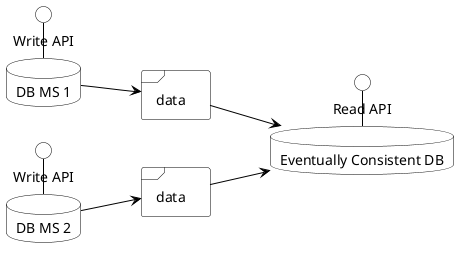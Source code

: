 
@startuml
<style>
queue {
   LineThickness: 1
   BackGroundColor: white
   LineColor: black
}
interface {
   BackGroundColor: white
   LineColor: black
}
component {
   BackGroundColor: white
   LineColor: black
}
database {
   BackGroundColor: white
   LineColor: black
}
node {
   BackGroundColor: white
   LineColor: black
}
frame {
   BackGroundColor: white
   LineColor: black
}
rectangle{
   LineColor: black
}
arrow {
   LineColor: black
}
</style>

'top to bottom direction
left to right direction
interface "Write API" as API1
interface "Write API" as API2
database "DB MS 1" as DBMS1
database "DB MS 2" as DBMS2

API1 - DBMS1
API2 - DBMS2

frame "data" as D1
frame "data" as D2

DBMS1 --> D1
DBMS2 --> D2

interface "Read API" as API
database "Eventually Consistent DB" as ECDB
API - ECDB
D1 --> ECDB
D2 --> ECDB
@enduml
